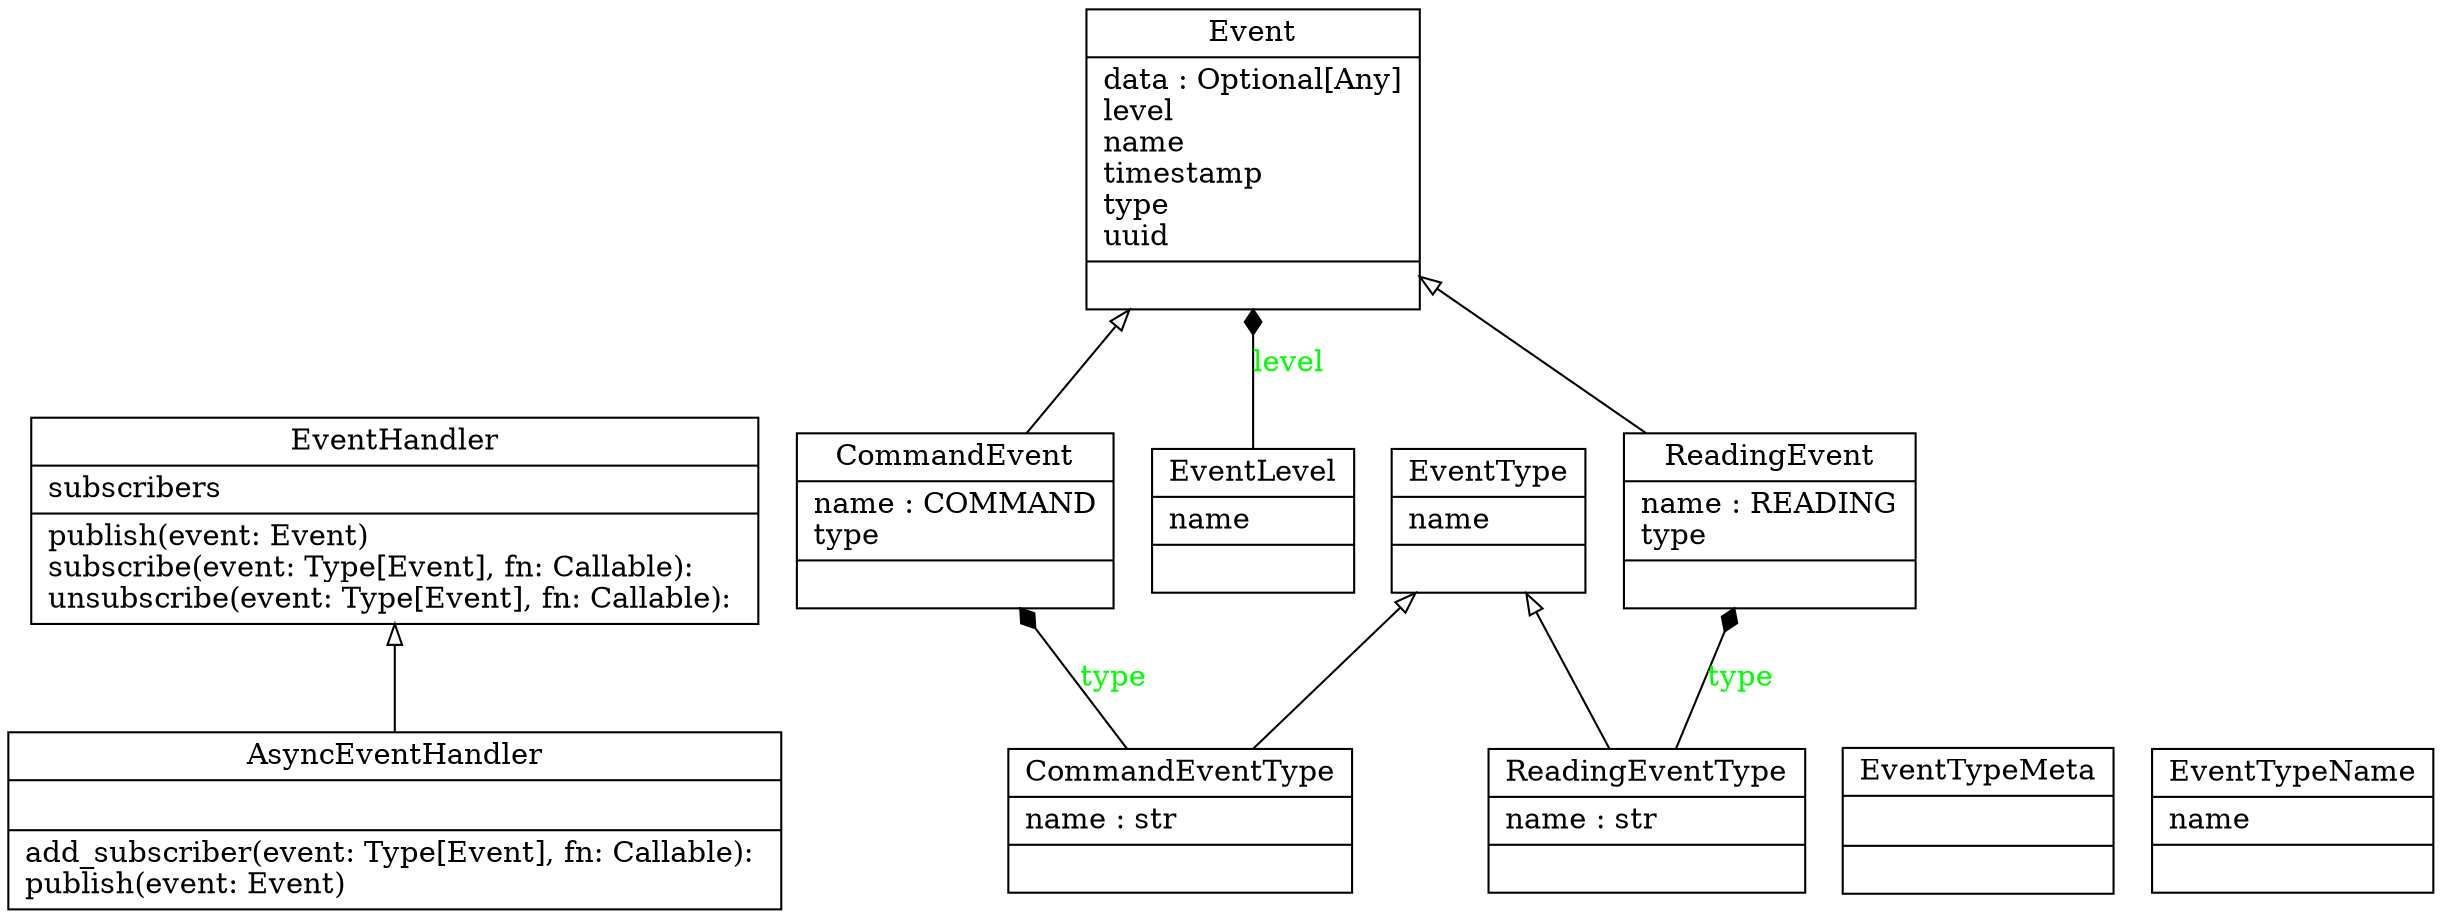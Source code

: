 digraph "classes_event" {
rankdir=BT
charset="utf-8"
"iot_firmware.event.async_event.AsyncEventHandler" [color="black", fontcolor="black", label="{AsyncEventHandler|\l|add_subscriber(event: Type[Event], fn: Callable): \lpublish(event: Event)\l}", shape="record", style="solid"];
"iot_firmware.event.basic.event.CommandEvent" [color="black", fontcolor="black", label="{CommandEvent|name : COMMAND\ltype\l|}", shape="record", style="solid"];
"iot_firmware.event.basic.type.CommandEventType" [color="black", fontcolor="black", label="{CommandEventType|name : str\l|}", shape="record", style="solid"];
"iot_firmware.event.event.Event" [color="black", fontcolor="black", label="{Event|data : Optional[Any]\llevel\lname\ltimestamp\ltype\luuid\l|}", shape="record", style="solid"];
"iot_firmware.event.handler.EventHandler" [color="black", fontcolor="black", label="{EventHandler|subscribers\l|publish(event: Event)\lsubscribe(event: Type[Event], fn: Callable): \lunsubscribe(event: Type[Event], fn: Callable): \l}", shape="record", style="solid"];
"iot_firmware.event.enum.EventLevel" [color="black", fontcolor="black", label="{EventLevel|name\l|}", shape="record", style="solid"];
"iot_firmware.event.type.EventType" [color="black", fontcolor="black", label="{EventType|name\l|}", shape="record", style="solid"];
"iot_firmware.event.type.EventTypeMeta" [color="black", fontcolor="black", label="{EventTypeMeta|\l|}", shape="record", style="solid"];
"iot_firmware.event.enum.EventTypeName" [color="black", fontcolor="black", label="{EventTypeName|name\l|}", shape="record", style="solid"];
"iot_firmware.event.basic.event.ReadingEvent" [color="black", fontcolor="black", label="{ReadingEvent|name : READING\ltype\l|}", shape="record", style="solid"];
"iot_firmware.event.basic.type.ReadingEventType" [color="black", fontcolor="black", label="{ReadingEventType|name : str\l|}", shape="record", style="solid"];
"iot_firmware.event.async_event.AsyncEventHandler" -> "iot_firmware.event.handler.EventHandler" [arrowhead="empty", arrowtail="none"];
"iot_firmware.event.basic.event.CommandEvent" -> "iot_firmware.event.event.Event" [arrowhead="empty", arrowtail="none"];
"iot_firmware.event.basic.event.ReadingEvent" -> "iot_firmware.event.event.Event" [arrowhead="empty", arrowtail="none"];
"iot_firmware.event.basic.type.CommandEventType" -> "iot_firmware.event.type.EventType" [arrowhead="empty", arrowtail="none"];
"iot_firmware.event.basic.type.ReadingEventType" -> "iot_firmware.event.type.EventType" [arrowhead="empty", arrowtail="none"];
"iot_firmware.event.basic.type.CommandEventType" -> "iot_firmware.event.basic.event.CommandEvent" [arrowhead="diamond", arrowtail="none", fontcolor="green", label="type", style="solid"];
"iot_firmware.event.basic.type.ReadingEventType" -> "iot_firmware.event.basic.event.ReadingEvent" [arrowhead="diamond", arrowtail="none", fontcolor="green", label="type", style="solid"];
"iot_firmware.event.enum.EventLevel" -> "iot_firmware.event.event.Event" [arrowhead="diamond", arrowtail="none", fontcolor="green", label="level", style="solid"];
}
